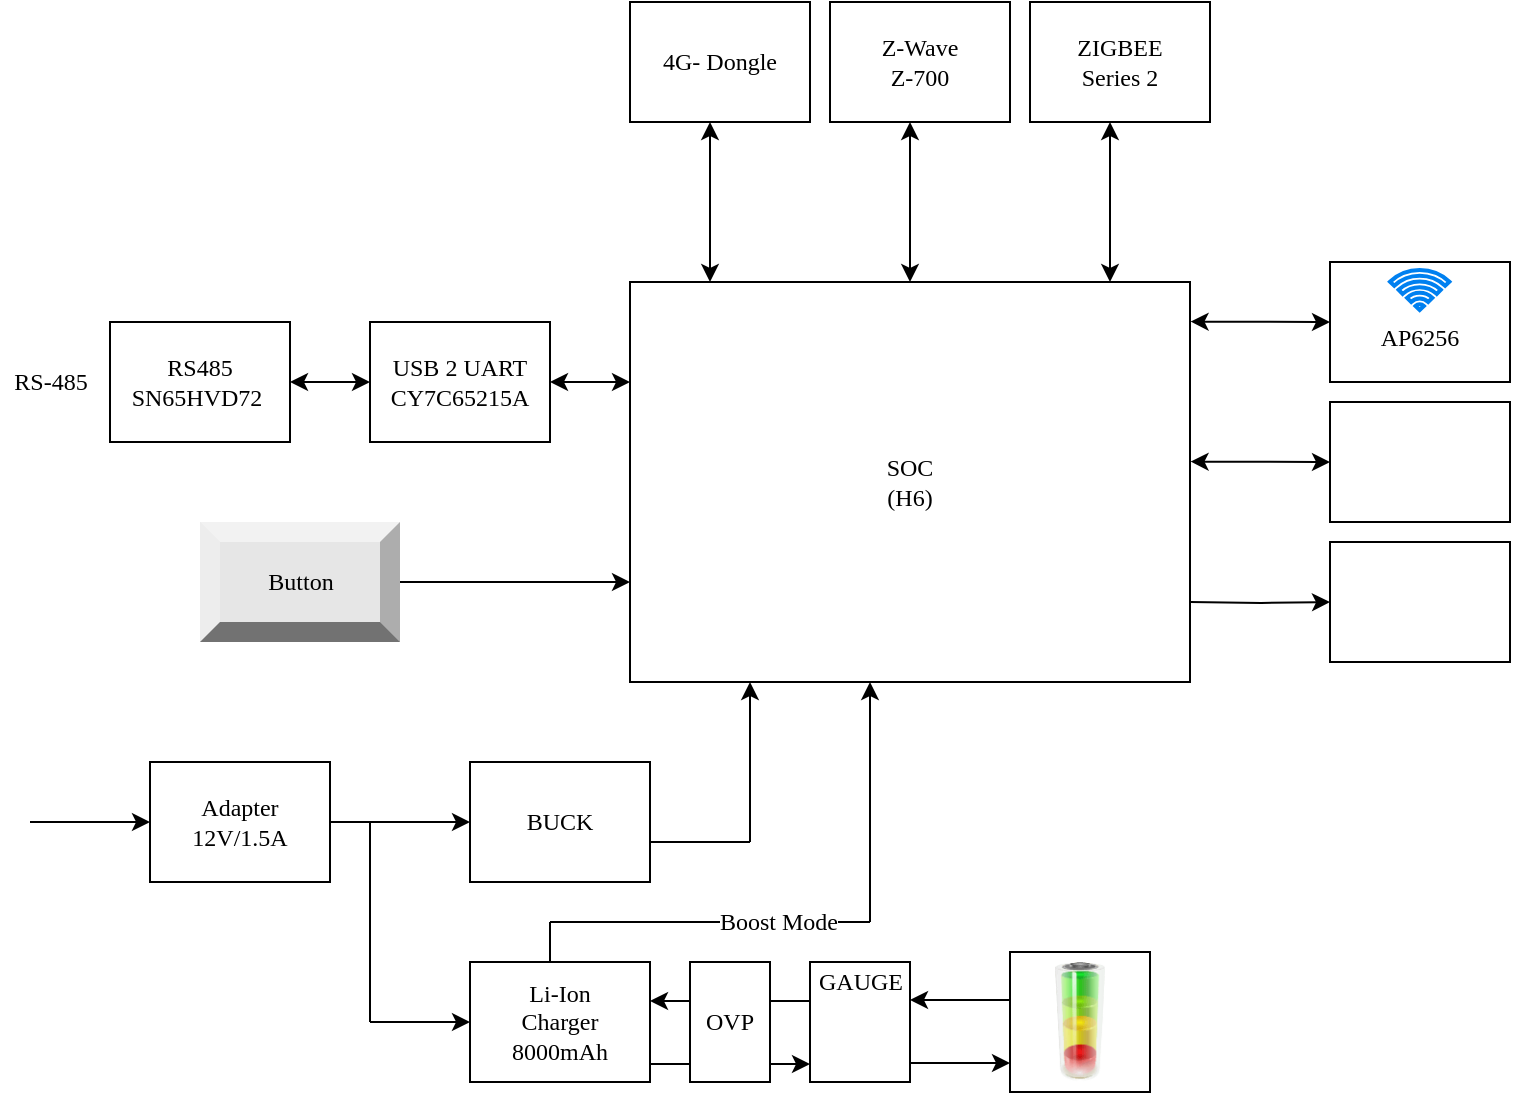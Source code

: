 <mxfile version="12.3.1" type="github" pages="1">
  <diagram id="o-UFxtaxaCjPeBru45kK" name="Page-1">
    <mxGraphModel dx="1486" dy="819" grid="1" gridSize="10" guides="1" tooltips="1" connect="1" arrows="1" fold="1" page="1" pageScale="1" pageWidth="1100" pageHeight="850" math="0" shadow="0">
      <root>
        <mxCell id="0"/>
        <mxCell id="1" parent="0"/>
        <mxCell id="L48Uhroj51GNgtLhOd8K-28" value="" style="edgeStyle=orthogonalEdgeStyle;rounded=0;orthogonalLoop=1;jettySize=auto;html=1;fontFamily=Tahoma;" edge="1" parent="1">
          <mxGeometry relative="1" as="geometry">
            <mxPoint x="570" y="639.5" as="sourcePoint"/>
            <mxPoint x="490" y="639.5" as="targetPoint"/>
          </mxGeometry>
        </mxCell>
        <mxCell id="L48Uhroj51GNgtLhOd8K-16" value="" style="whiteSpace=wrap;html=1;aspect=fixed;fontFamily=Tahoma;" vertex="1" parent="1">
          <mxGeometry x="670" y="615" width="70" height="70" as="geometry"/>
        </mxCell>
        <mxCell id="L48Uhroj51GNgtLhOd8K-1" value="SOC&lt;br&gt;(H6)" style="rounded=0;whiteSpace=wrap;html=1;fontFamily=Tahoma;" vertex="1" parent="1">
          <mxGeometry x="480" y="280" width="280" height="200" as="geometry"/>
        </mxCell>
        <mxCell id="L48Uhroj51GNgtLhOd8K-6" value="" style="edgeStyle=orthogonalEdgeStyle;rounded=0;orthogonalLoop=1;jettySize=auto;html=1;fontFamily=Tahoma;" edge="1" parent="1" source="L48Uhroj51GNgtLhOd8K-2" target="L48Uhroj51GNgtLhOd8K-5">
          <mxGeometry relative="1" as="geometry"/>
        </mxCell>
        <mxCell id="L48Uhroj51GNgtLhOd8K-2" value="Adapter&lt;br&gt;12V/1.5A" style="rounded=0;whiteSpace=wrap;html=1;fontFamily=Tahoma;" vertex="1" parent="1">
          <mxGeometry x="240" y="520" width="90" height="60" as="geometry"/>
        </mxCell>
        <mxCell id="L48Uhroj51GNgtLhOd8K-4" value="" style="endArrow=classic;html=1;fontFamily=Tahoma;" edge="1" parent="1">
          <mxGeometry width="50" height="50" relative="1" as="geometry">
            <mxPoint x="180" y="550" as="sourcePoint"/>
            <mxPoint x="240" y="550" as="targetPoint"/>
          </mxGeometry>
        </mxCell>
        <mxCell id="L48Uhroj51GNgtLhOd8K-5" value="BUCK" style="rounded=0;whiteSpace=wrap;html=1;fontFamily=Tahoma;" vertex="1" parent="1">
          <mxGeometry x="400" y="520" width="90" height="60" as="geometry"/>
        </mxCell>
        <mxCell id="L48Uhroj51GNgtLhOd8K-7" value="" style="endArrow=classic;html=1;fontFamily=Tahoma;" edge="1" parent="1">
          <mxGeometry width="50" height="50" relative="1" as="geometry">
            <mxPoint x="540" y="560" as="sourcePoint"/>
            <mxPoint x="540" y="480" as="targetPoint"/>
          </mxGeometry>
        </mxCell>
        <mxCell id="L48Uhroj51GNgtLhOd8K-8" value="" style="endArrow=none;html=1;fontFamily=Tahoma;" edge="1" parent="1">
          <mxGeometry width="50" height="50" relative="1" as="geometry">
            <mxPoint x="490" y="560" as="sourcePoint"/>
            <mxPoint x="540" y="560" as="targetPoint"/>
          </mxGeometry>
        </mxCell>
        <mxCell id="L48Uhroj51GNgtLhOd8K-25" value="" style="edgeStyle=orthogonalEdgeStyle;rounded=0;orthogonalLoop=1;jettySize=auto;html=1;fontFamily=Tahoma;" edge="1" parent="1">
          <mxGeometry relative="1" as="geometry">
            <mxPoint x="490" y="671" as="sourcePoint"/>
            <mxPoint x="570" y="671" as="targetPoint"/>
          </mxGeometry>
        </mxCell>
        <mxCell id="L48Uhroj51GNgtLhOd8K-9" value="Li-Ion&lt;br&gt;Charger&lt;br&gt;8000mAh" style="rounded=0;whiteSpace=wrap;html=1;fontFamily=Tahoma;" vertex="1" parent="1">
          <mxGeometry x="400" y="620" width="90" height="60" as="geometry"/>
        </mxCell>
        <mxCell id="L48Uhroj51GNgtLhOd8K-11" value="" style="edgeStyle=orthogonalEdgeStyle;rounded=0;orthogonalLoop=1;jettySize=auto;html=1;fontFamily=Tahoma;" edge="1" parent="1">
          <mxGeometry relative="1" as="geometry">
            <mxPoint x="350" y="650" as="sourcePoint"/>
            <mxPoint x="400" y="650" as="targetPoint"/>
          </mxGeometry>
        </mxCell>
        <mxCell id="L48Uhroj51GNgtLhOd8K-12" value="" style="endArrow=none;html=1;fontFamily=Tahoma;" edge="1" parent="1">
          <mxGeometry width="50" height="50" relative="1" as="geometry">
            <mxPoint x="350" y="650" as="sourcePoint"/>
            <mxPoint x="350" y="550" as="targetPoint"/>
          </mxGeometry>
        </mxCell>
        <mxCell id="L48Uhroj51GNgtLhOd8K-13" value="" style="image;html=1;labelBackgroundColor=#ffffff;image=img/lib/clip_art/general/Battery_allstates_128x128.png;fontFamily=Tahoma;" vertex="1" parent="1">
          <mxGeometry x="675" y="620" width="60" height="60" as="geometry"/>
        </mxCell>
        <mxCell id="L48Uhroj51GNgtLhOd8K-20" value="OVP" style="rounded=0;whiteSpace=wrap;html=1;fontFamily=Tahoma;" vertex="1" parent="1">
          <mxGeometry x="510" y="620" width="40" height="60" as="geometry"/>
        </mxCell>
        <mxCell id="L48Uhroj51GNgtLhOd8K-21" value="" style="rounded=0;whiteSpace=wrap;html=1;fontFamily=Tahoma;" vertex="1" parent="1">
          <mxGeometry x="570" y="620" width="50" height="60" as="geometry"/>
        </mxCell>
        <mxCell id="L48Uhroj51GNgtLhOd8K-22" value="" style="shape=image;html=1;verticalAlign=top;verticalLabelPosition=bottom;labelBackgroundColor=#ffffff;imageAspect=0;aspect=fixed;image=https://cdn2.iconfinder.com/data/icons/miscellaneous-12/24/miscellaneous-25-128.png;fontFamily=Tahoma;" vertex="1" parent="1">
          <mxGeometry x="575" y="640" width="40" height="40" as="geometry"/>
        </mxCell>
        <mxCell id="L48Uhroj51GNgtLhOd8K-23" value="GAUGE" style="text;html=1;align=center;verticalAlign=middle;resizable=0;points=[];;autosize=1;fontFamily=Tahoma;" vertex="1" parent="1">
          <mxGeometry x="570" y="620" width="50" height="20" as="geometry"/>
        </mxCell>
        <mxCell id="L48Uhroj51GNgtLhOd8K-27" value="" style="edgeStyle=orthogonalEdgeStyle;rounded=0;orthogonalLoop=1;jettySize=auto;html=1;fontFamily=Tahoma;" edge="1" parent="1">
          <mxGeometry relative="1" as="geometry">
            <mxPoint x="620" y="670.5" as="sourcePoint"/>
            <mxPoint x="670" y="670.5" as="targetPoint"/>
          </mxGeometry>
        </mxCell>
        <mxCell id="L48Uhroj51GNgtLhOd8K-29" value="" style="edgeStyle=orthogonalEdgeStyle;rounded=0;orthogonalLoop=1;jettySize=auto;html=1;fontFamily=Tahoma;" edge="1" parent="1">
          <mxGeometry relative="1" as="geometry">
            <mxPoint x="670" y="639" as="sourcePoint"/>
            <mxPoint x="620" y="639" as="targetPoint"/>
          </mxGeometry>
        </mxCell>
        <mxCell id="L48Uhroj51GNgtLhOd8K-30" value="" style="endArrow=classic;html=1;fontFamily=Tahoma;" edge="1" parent="1">
          <mxGeometry width="50" height="50" relative="1" as="geometry">
            <mxPoint x="600" y="600" as="sourcePoint"/>
            <mxPoint x="600" y="480" as="targetPoint"/>
          </mxGeometry>
        </mxCell>
        <mxCell id="L48Uhroj51GNgtLhOd8K-31" value="" style="endArrow=none;html=1;fontFamily=Tahoma;" edge="1" parent="1">
          <mxGeometry width="50" height="50" relative="1" as="geometry">
            <mxPoint x="440" y="620" as="sourcePoint"/>
            <mxPoint x="440" y="600" as="targetPoint"/>
          </mxGeometry>
        </mxCell>
        <mxCell id="L48Uhroj51GNgtLhOd8K-32" value="" style="endArrow=none;html=1;fontFamily=Tahoma;" edge="1" parent="1">
          <mxGeometry width="50" height="50" relative="1" as="geometry">
            <mxPoint x="440" y="600" as="sourcePoint"/>
            <mxPoint x="600" y="600" as="targetPoint"/>
          </mxGeometry>
        </mxCell>
        <mxCell id="L48Uhroj51GNgtLhOd8K-33" value="Boost Mode" style="text;html=1;align=center;verticalAlign=middle;resizable=0;points=[];;labelBackgroundColor=#ffffff;fontFamily=Tahoma;" vertex="1" connectable="0" parent="L48Uhroj51GNgtLhOd8K-32">
          <mxGeometry x="0.42" relative="1" as="geometry">
            <mxPoint as="offset"/>
          </mxGeometry>
        </mxCell>
        <mxCell id="L48Uhroj51GNgtLhOd8K-34" value="" style="edgeStyle=orthogonalEdgeStyle;rounded=0;orthogonalLoop=1;jettySize=auto;html=1;fontFamily=Tahoma;" edge="1" parent="1" target="L48Uhroj51GNgtLhOd8K-35">
          <mxGeometry relative="1" as="geometry">
            <mxPoint x="760.0" y="440" as="sourcePoint"/>
          </mxGeometry>
        </mxCell>
        <mxCell id="L48Uhroj51GNgtLhOd8K-35" value="" style="rounded=0;whiteSpace=wrap;html=1;fontFamily=Tahoma;" vertex="1" parent="1">
          <mxGeometry x="830" y="410" width="90" height="60" as="geometry"/>
        </mxCell>
        <mxCell id="L48Uhroj51GNgtLhOd8K-37" value="" style="shape=image;html=1;verticalAlign=top;verticalLabelPosition=bottom;labelBackgroundColor=#ffffff;imageAspect=0;aspect=fixed;image=https://cdn2.iconfinder.com/data/icons/fatcow/32x32/led.png;fontFamily=Tahoma;" vertex="1" parent="1">
          <mxGeometry x="880" y="424" width="32" height="32" as="geometry"/>
        </mxCell>
        <mxCell id="L48Uhroj51GNgtLhOd8K-38" value="" style="rounded=0;whiteSpace=wrap;html=1;fontFamily=Tahoma;" vertex="1" parent="1">
          <mxGeometry x="830" y="340" width="90" height="60" as="geometry"/>
        </mxCell>
        <mxCell id="L48Uhroj51GNgtLhOd8K-40" value="" style="shape=image;html=1;verticalAlign=top;verticalLabelPosition=bottom;labelBackgroundColor=#ffffff;imageAspect=0;aspect=fixed;image=https://cdn2.iconfinder.com/data/icons/freecns-cumulus/16/519555-051_SDCard-128.png;fontFamily=Tahoma;" vertex="1" parent="1">
          <mxGeometry x="840" y="340" width="58" height="58" as="geometry"/>
        </mxCell>
        <mxCell id="L48Uhroj51GNgtLhOd8K-41" value="" style="endArrow=classic;startArrow=classic;html=1;exitX=1.001;exitY=0.449;exitDx=0;exitDy=0;exitPerimeter=0;fontFamily=Tahoma;" edge="1" parent="1" source="L48Uhroj51GNgtLhOd8K-1">
          <mxGeometry width="50" height="50" relative="1" as="geometry">
            <mxPoint x="780" y="420" as="sourcePoint"/>
            <mxPoint x="830" y="370" as="targetPoint"/>
          </mxGeometry>
        </mxCell>
        <mxCell id="L48Uhroj51GNgtLhOd8K-42" value="&lt;br&gt;AP6256" style="rounded=0;whiteSpace=wrap;html=1;fontFamily=Tahoma;" vertex="1" parent="1">
          <mxGeometry x="830" y="270" width="90" height="60" as="geometry"/>
        </mxCell>
        <mxCell id="L48Uhroj51GNgtLhOd8K-44" value="" style="endArrow=classic;startArrow=classic;html=1;exitX=1.001;exitY=0.449;exitDx=0;exitDy=0;exitPerimeter=0;fontFamily=Tahoma;" edge="1" parent="1">
          <mxGeometry width="50" height="50" relative="1" as="geometry">
            <mxPoint x="760.28" y="299.8" as="sourcePoint"/>
            <mxPoint x="830" y="300" as="targetPoint"/>
          </mxGeometry>
        </mxCell>
        <mxCell id="L48Uhroj51GNgtLhOd8K-45" value="" style="html=1;verticalLabelPosition=bottom;align=center;labelBackgroundColor=#ffffff;verticalAlign=top;strokeWidth=2;strokeColor=#0080F0;shadow=0;dashed=0;shape=mxgraph.ios7.icons.wifi;pointerEvents=1;fontFamily=Tahoma;" vertex="1" parent="1">
          <mxGeometry x="860" y="274" width="29.7" height="20" as="geometry"/>
        </mxCell>
        <mxCell id="L48Uhroj51GNgtLhOd8K-46" value="" style="endArrow=classic;startArrow=classic;html=1;fontFamily=Tahoma;" edge="1" parent="1">
          <mxGeometry width="50" height="50" relative="1" as="geometry">
            <mxPoint x="720" y="280" as="sourcePoint"/>
            <mxPoint x="720" y="200" as="targetPoint"/>
          </mxGeometry>
        </mxCell>
        <mxCell id="L48Uhroj51GNgtLhOd8K-47" value="ZIGBEE&lt;br&gt;Series 2" style="rounded=0;whiteSpace=wrap;html=1;fontFamily=Tahoma;" vertex="1" parent="1">
          <mxGeometry x="680" y="140" width="90" height="60" as="geometry"/>
        </mxCell>
        <mxCell id="L48Uhroj51GNgtLhOd8K-49" value="" style="endArrow=classic;startArrow=classic;html=1;fontFamily=Tahoma;" edge="1" parent="1">
          <mxGeometry width="50" height="50" relative="1" as="geometry">
            <mxPoint x="620" y="280" as="sourcePoint"/>
            <mxPoint x="620" y="200" as="targetPoint"/>
          </mxGeometry>
        </mxCell>
        <mxCell id="L48Uhroj51GNgtLhOd8K-50" value="Z-Wave&lt;br&gt;Z-700" style="rounded=0;whiteSpace=wrap;html=1;fontFamily=Tahoma;" vertex="1" parent="1">
          <mxGeometry x="580" y="140" width="90" height="60" as="geometry"/>
        </mxCell>
        <mxCell id="L48Uhroj51GNgtLhOd8K-51" value="" style="endArrow=classic;startArrow=classic;html=1;fontFamily=Tahoma;" edge="1" parent="1">
          <mxGeometry width="50" height="50" relative="1" as="geometry">
            <mxPoint x="520" y="280" as="sourcePoint"/>
            <mxPoint x="520" y="200" as="targetPoint"/>
          </mxGeometry>
        </mxCell>
        <mxCell id="L48Uhroj51GNgtLhOd8K-52" value="4G- Dongle" style="rounded=0;whiteSpace=wrap;html=1;fontFamily=Tahoma;" vertex="1" parent="1">
          <mxGeometry x="480" y="140" width="90" height="60" as="geometry"/>
        </mxCell>
        <mxCell id="L48Uhroj51GNgtLhOd8K-57" value="USB 2 UART&lt;br&gt;CY7C65215A" style="rounded=0;whiteSpace=wrap;html=1;fontFamily=Tahoma;" vertex="1" parent="1">
          <mxGeometry x="350" y="300" width="90" height="60" as="geometry"/>
        </mxCell>
        <mxCell id="L48Uhroj51GNgtLhOd8K-58" value="RS485&lt;br&gt;SN65HVD72&amp;nbsp;" style="rounded=0;whiteSpace=wrap;html=1;fontFamily=Tahoma;" vertex="1" parent="1">
          <mxGeometry x="220" y="300" width="90" height="60" as="geometry"/>
        </mxCell>
        <mxCell id="L48Uhroj51GNgtLhOd8K-63" value="RS-485" style="text;html=1;align=center;verticalAlign=middle;resizable=0;points=[];;autosize=1;fontFamily=Tahoma;" vertex="1" parent="1">
          <mxGeometry x="165" y="320" width="50" height="20" as="geometry"/>
        </mxCell>
        <mxCell id="L48Uhroj51GNgtLhOd8K-64" value="" style="endArrow=classic;startArrow=classic;html=1;exitX=1;exitY=0.5;exitDx=0;exitDy=0;fontFamily=Tahoma;" edge="1" parent="1" source="L48Uhroj51GNgtLhOd8K-57">
          <mxGeometry width="50" height="50" relative="1" as="geometry">
            <mxPoint x="430" y="380" as="sourcePoint"/>
            <mxPoint x="480" y="330" as="targetPoint"/>
          </mxGeometry>
        </mxCell>
        <mxCell id="L48Uhroj51GNgtLhOd8K-65" value="" style="endArrow=classic;startArrow=classic;html=1;exitX=1;exitY=0.5;exitDx=0;exitDy=0;fontFamily=Tahoma;" edge="1" parent="1">
          <mxGeometry width="50" height="50" relative="1" as="geometry">
            <mxPoint x="310" y="330" as="sourcePoint"/>
            <mxPoint x="350" y="330" as="targetPoint"/>
          </mxGeometry>
        </mxCell>
        <mxCell id="L48Uhroj51GNgtLhOd8K-68" value="" style="edgeStyle=orthogonalEdgeStyle;rounded=0;orthogonalLoop=1;jettySize=auto;html=1;entryX=0;entryY=0.75;entryDx=0;entryDy=0;fontFamily=Tahoma;" edge="1" parent="1" source="L48Uhroj51GNgtLhOd8K-66" target="L48Uhroj51GNgtLhOd8K-1">
          <mxGeometry relative="1" as="geometry">
            <mxPoint x="445" y="430" as="targetPoint"/>
          </mxGeometry>
        </mxCell>
        <mxCell id="L48Uhroj51GNgtLhOd8K-66" value="Button" style="labelPosition=center;verticalLabelPosition=middle;align=center;html=1;shape=mxgraph.basic.shaded_button;dx=10;fillColor=#E6E6E6;strokeColor=none;fontFamily=Tahoma;" vertex="1" parent="1">
          <mxGeometry x="265" y="400" width="100" height="60" as="geometry"/>
        </mxCell>
      </root>
    </mxGraphModel>
  </diagram>
</mxfile>
